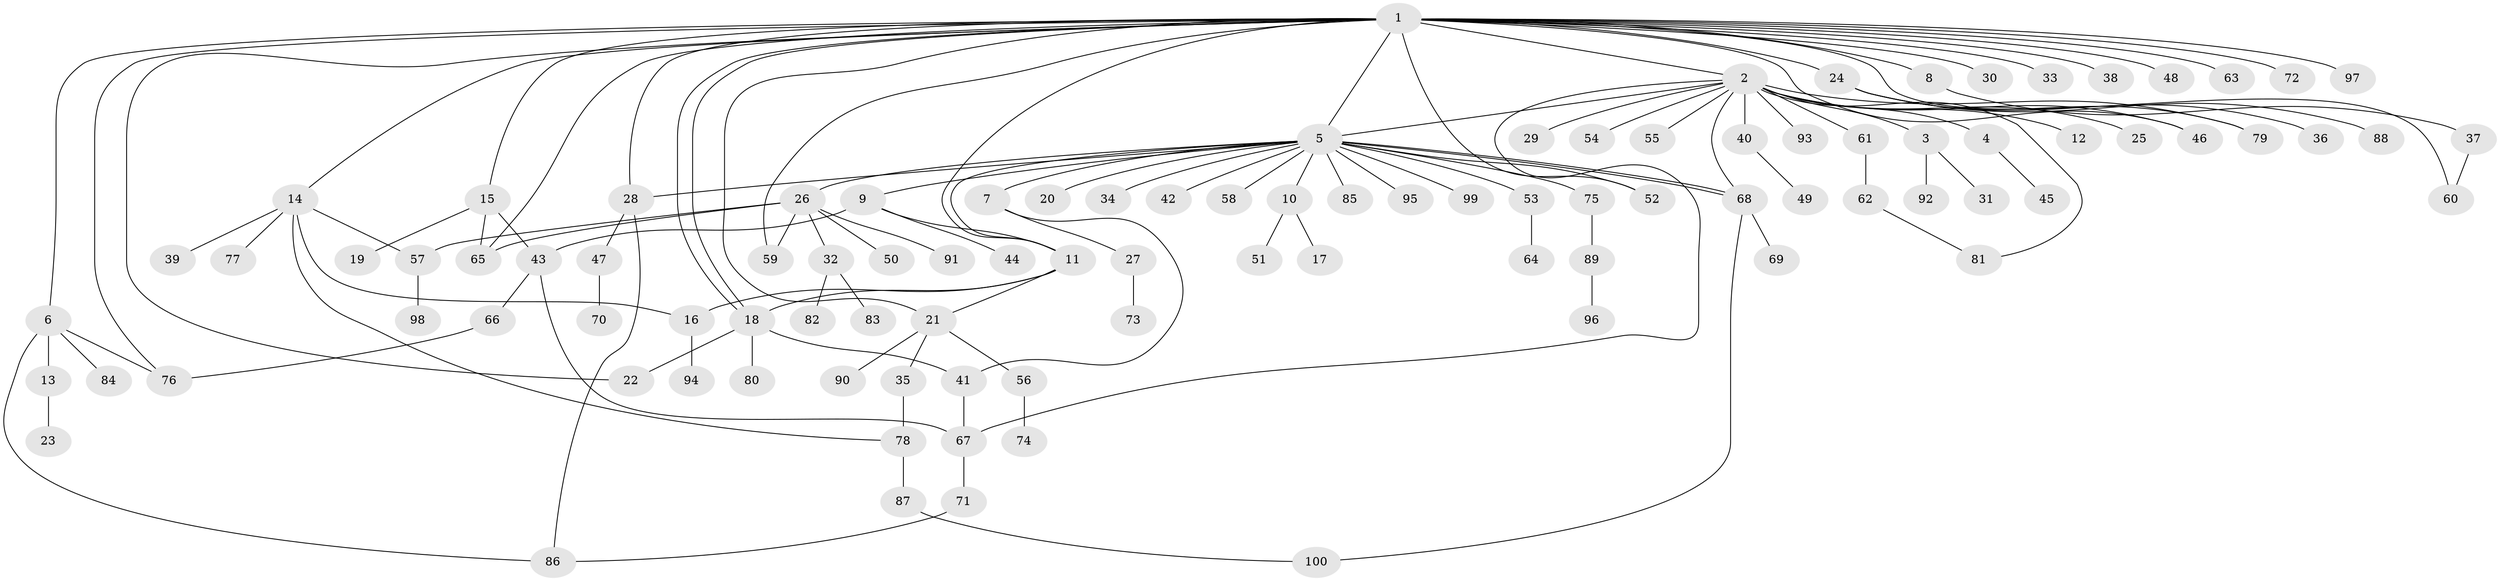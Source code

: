 // Generated by graph-tools (version 1.1) at 2025/11/02/21/25 10:11:09]
// undirected, 100 vertices, 129 edges
graph export_dot {
graph [start="1"]
  node [color=gray90,style=filled];
  1;
  2;
  3;
  4;
  5;
  6;
  7;
  8;
  9;
  10;
  11;
  12;
  13;
  14;
  15;
  16;
  17;
  18;
  19;
  20;
  21;
  22;
  23;
  24;
  25;
  26;
  27;
  28;
  29;
  30;
  31;
  32;
  33;
  34;
  35;
  36;
  37;
  38;
  39;
  40;
  41;
  42;
  43;
  44;
  45;
  46;
  47;
  48;
  49;
  50;
  51;
  52;
  53;
  54;
  55;
  56;
  57;
  58;
  59;
  60;
  61;
  62;
  63;
  64;
  65;
  66;
  67;
  68;
  69;
  70;
  71;
  72;
  73;
  74;
  75;
  76;
  77;
  78;
  79;
  80;
  81;
  82;
  83;
  84;
  85;
  86;
  87;
  88;
  89;
  90;
  91;
  92;
  93;
  94;
  95;
  96;
  97;
  98;
  99;
  100;
  1 -- 2;
  1 -- 5;
  1 -- 6;
  1 -- 8;
  1 -- 11;
  1 -- 14;
  1 -- 15;
  1 -- 18;
  1 -- 18;
  1 -- 21;
  1 -- 22;
  1 -- 24;
  1 -- 28;
  1 -- 30;
  1 -- 33;
  1 -- 38;
  1 -- 46;
  1 -- 48;
  1 -- 52;
  1 -- 59;
  1 -- 60;
  1 -- 63;
  1 -- 65;
  1 -- 72;
  1 -- 76;
  1 -- 97;
  2 -- 3;
  2 -- 4;
  2 -- 5;
  2 -- 12;
  2 -- 25;
  2 -- 29;
  2 -- 40;
  2 -- 46;
  2 -- 54;
  2 -- 55;
  2 -- 61;
  2 -- 67;
  2 -- 68;
  2 -- 79;
  2 -- 81;
  2 -- 93;
  3 -- 31;
  3 -- 92;
  4 -- 45;
  5 -- 7;
  5 -- 9;
  5 -- 10;
  5 -- 11;
  5 -- 20;
  5 -- 26;
  5 -- 28;
  5 -- 34;
  5 -- 42;
  5 -- 52;
  5 -- 53;
  5 -- 58;
  5 -- 68;
  5 -- 68;
  5 -- 75;
  5 -- 85;
  5 -- 95;
  5 -- 99;
  6 -- 13;
  6 -- 76;
  6 -- 84;
  6 -- 86;
  7 -- 27;
  7 -- 41;
  8 -- 37;
  9 -- 11;
  9 -- 43;
  9 -- 44;
  10 -- 17;
  10 -- 51;
  11 -- 16;
  11 -- 18;
  11 -- 21;
  13 -- 23;
  14 -- 16;
  14 -- 39;
  14 -- 57;
  14 -- 77;
  14 -- 78;
  15 -- 19;
  15 -- 43;
  15 -- 65;
  16 -- 94;
  18 -- 22;
  18 -- 41;
  18 -- 80;
  21 -- 35;
  21 -- 56;
  21 -- 90;
  24 -- 36;
  24 -- 79;
  24 -- 88;
  26 -- 32;
  26 -- 50;
  26 -- 57;
  26 -- 59;
  26 -- 65;
  26 -- 91;
  27 -- 73;
  28 -- 47;
  28 -- 86;
  32 -- 82;
  32 -- 83;
  35 -- 78;
  37 -- 60;
  40 -- 49;
  41 -- 67;
  43 -- 66;
  43 -- 67;
  47 -- 70;
  53 -- 64;
  56 -- 74;
  57 -- 98;
  61 -- 62;
  62 -- 81;
  66 -- 76;
  67 -- 71;
  68 -- 69;
  68 -- 100;
  71 -- 86;
  75 -- 89;
  78 -- 87;
  87 -- 100;
  89 -- 96;
}

